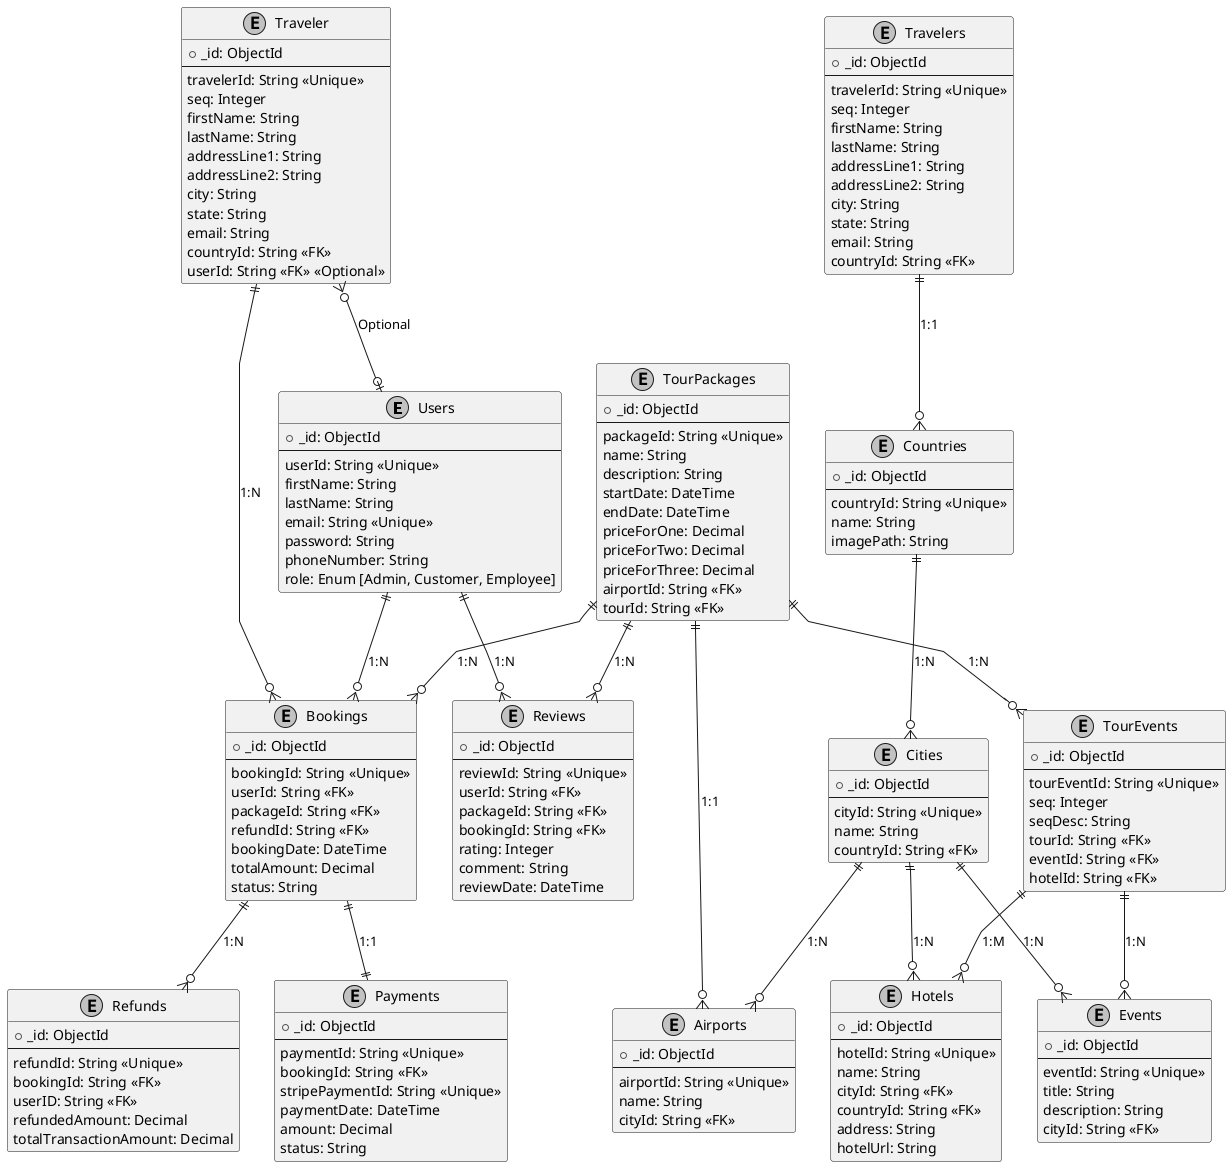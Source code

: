@startuml
skinparam linetype polyline
skinparam monochrome true
skinparam entity {
    BackgroundColor #DDEEFF
    BorderColor #3366CC
    FontColor Black
}

' Entities
entity "Users" as Users {
    + _id: ObjectId
    --
    userId: String <<Unique>>
    firstName: String
    lastName: String
    email: String <<Unique>>
    password: String
    phoneNumber: String
    role: Enum [Admin, Customer, Employee]
}

entity "Travelers" as Travelers {
    + _id: ObjectId
    --
    travelerId: String <<Unique>>
    seq: Integer
    firstName: String
    lastName: String
    addressLine1: String
    addressLine2: String
    city: String
    state: String
    email: String
    countryId: String <<FK>>
}

entity "TourPackages" as TourPackages {
    + _id: ObjectId
    --
    packageId: String <<Unique>>
    name: String
    description: String
    startDate: DateTime
    endDate: DateTime
    priceForOne: Decimal
    priceForTwo: Decimal
    priceForThree: Decimal
    airportId: String <<FK>>
    tourId: String <<FK>>
}

entity "Bookings" as Bookings {
    + _id: ObjectId
    --
    bookingId: String <<Unique>>
    userId: String <<FK>>
    packageId: String <<FK>>
    refundId: String <<FK>>
    bookingDate: DateTime
    totalAmount: Decimal
    status: String
}

entity "Traveler" as Traveler {
    + _id: ObjectId
    --
    travelerId: String <<Unique>>
    seq: Integer
    firstName: String
    lastName: String
    addressLine1: String
    addressLine2: String
    city: String
    state: String
    email: String
    countryId: String <<FK>>
    userId: String <<FK>> <<Optional>>
}

entity "Refunds" as Refunds {
    + _id: ObjectId
    --
    refundId: String <<Unique>>
    bookingId: String <<FK>>
    userID: String <<FK>>
    refundedAmount: Decimal
    totalTransactionAmount: Decimal
}

entity "Payments" as Payments {
    + _id: ObjectId
    --
    paymentId: String <<Unique>>
    bookingId: String <<FK>>
    stripePaymentId: String <<Unique>>
    paymentDate: DateTime
    amount: Decimal
    status: String
}

entity "Reviews" as Reviews {
    + _id: ObjectId
    --
    reviewId: String <<Unique>>
    userId: String <<FK>>
    packageId: String <<FK>>
    bookingId: String <<FK>>
    rating: Integer
    comment: String
    reviewDate: DateTime
}

entity "Hotels" as Hotels {
    + _id: ObjectId
    --
    hotelId: String <<Unique>>
    name: String
    cityId: String <<FK>>
    countryId: String <<FK>>
    address: String
    hotelUrl: String
}

entity "Airports" as Airports {
    + _id: ObjectId
    --
    airportId: String <<Unique>>
    name: String
    cityId: String <<FK>>
}

entity "Cities" as Cities {
    + _id: ObjectId
    --
    cityId: String <<Unique>>
    name: String
    countryId: String <<FK>>
}

entity "Countries" as Countries {
    + _id: ObjectId
    --
    countryId: String <<Unique>>
    name: String
    imagePath: String
}

entity "Events" as Events {
    + _id: ObjectId
    --
    eventId: String <<Unique>>
    title: String
    description: String
    cityId: String <<FK>>
}

entity "TourEvents" as TourEvents {
    + _id: ObjectId
    --
    tourEventId: String <<Unique>>
    seq: Integer
    seqDesc: String
    tourId: String <<FK>>
    eventId: String <<FK>>
    hotelId: String <<FK>>
}

' Relationships
Users ||--o{ Bookings : "1:N"
Users ||--o{ Reviews : "1:N"
TourPackages ||--o{ Bookings : "1:N"
TourPackages ||--o{ Reviews : "1:N"
Bookings ||--|| Payments : "1:1"
Cities ||--o{ Hotels : "1:N"
Cities ||--o{ Airports : "1:N"
Countries ||--o{ Cities : "1:N"
Cities ||--o{ Events : "1:N"
TourPackages ||--o{ Airports : "1:1"
TourPackages ||--o{ TourEvents : "1:N"
TourEvents ||--o{ Events : "1:N"
TourEvents ||--o{ Hotels : "1:M"
"Bookings" ||--o{ "Refunds" : "1:N"
Travelers ||--o{ Countries : "1:1"
Traveler }o--o| Users : "Optional"
Traveler ||--o{ Bookings : "1:N"

@enduml
